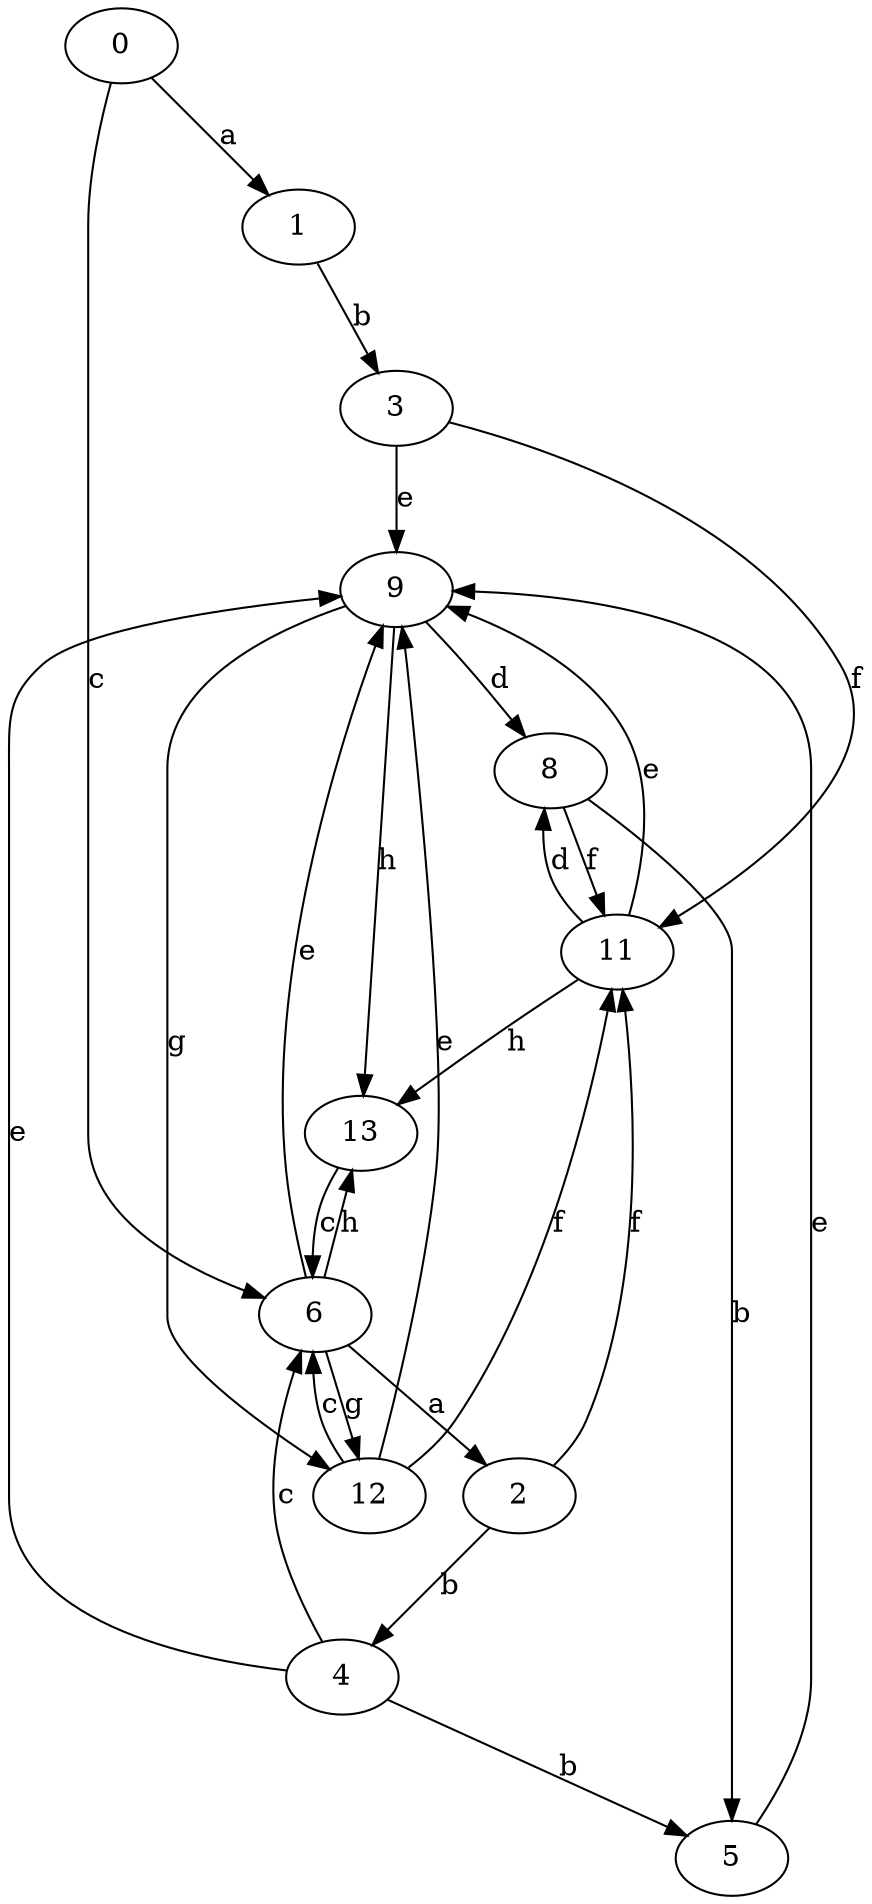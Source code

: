 strict digraph  {
1;
2;
3;
4;
0;
5;
6;
8;
9;
11;
12;
13;
1 -> 3  [label=b];
2 -> 4  [label=b];
2 -> 11  [label=f];
3 -> 9  [label=e];
3 -> 11  [label=f];
4 -> 5  [label=b];
4 -> 6  [label=c];
4 -> 9  [label=e];
0 -> 1  [label=a];
0 -> 6  [label=c];
5 -> 9  [label=e];
6 -> 2  [label=a];
6 -> 9  [label=e];
6 -> 12  [label=g];
6 -> 13  [label=h];
8 -> 5  [label=b];
8 -> 11  [label=f];
9 -> 8  [label=d];
9 -> 12  [label=g];
9 -> 13  [label=h];
11 -> 8  [label=d];
11 -> 9  [label=e];
11 -> 13  [label=h];
12 -> 6  [label=c];
12 -> 9  [label=e];
12 -> 11  [label=f];
13 -> 6  [label=c];
}

